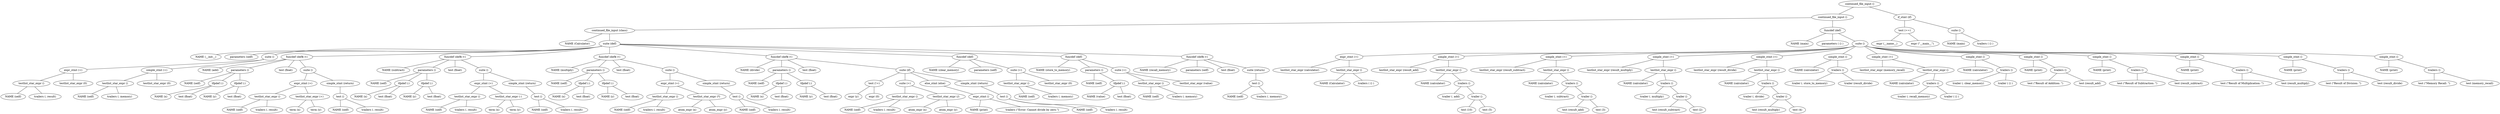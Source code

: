 Graph {
node1 [label="continued_file_input ()"];
node2 [label="continued_file_input ()"];
node3 [label="continued_file_input (class)"];
node4 [label="NAME (Calculator)"];
node5 [label="suite (def)"];
node6 [label="NAME (__init__)"];
node7 [label="parameters (self)"];
node8 [label="suite ()"];
node9 [label="expr_stmt (=)"];
node10 [label="testlist_star_expr ()"];
node11 [label="NAME (self)"];
node12 [label="trailers (. result)"];
node13 [label="testlist_star_expr (0)"];
node14 [label="simple_stmt (=)"];
node15 [label="testlist_star_expr ()"];
node16 [label="NAME (self)"];
node17 [label="trailers (. memory)"];
node18 [label="testlist_star_expr (0)"];
node19 [label="funcdef (def$->)"];
node20 [label="NAME (add)"];
node21 [label="parameters ()"];
node22 [label="NAME (self)"];
node23 [label="tfpdef (:)"];
node24 [label="NAME (x)"];
node25 [label="test (float)"];
node26 [label="tfpdef (:)"];
node27 [label="NAME (y)"];
node28 [label="test (float)"];
node29 [label="test (float)"];
node30 [label="suite ()"];
node31 [label="expr_stmt (=)"];
node32 [label="testlist_star_expr ()"];
node33 [label="NAME (self)"];
node34 [label="trailers (. result)"];
node35 [label="testlist_star_expr (+)"];
node36 [label="term (x)"];
node37 [label="term (y)"];
node38 [label="simple_stmt (return)"];
node39 [label="test ()"];
node40 [label="NAME (self)"];
node41 [label="trailers (. result)"];
node42 [label="funcdef (def$->)"];
node43 [label="NAME (subtract)"];
node44 [label="parameters ()"];
node45 [label="NAME (self)"];
node46 [label="tfpdef (:)"];
node47 [label="NAME (x)"];
node48 [label="test (float)"];
node49 [label="tfpdef (:)"];
node50 [label="NAME (y)"];
node51 [label="test (float)"];
node52 [label="test (float)"];
node53 [label="suite ()"];
node54 [label="expr_stmt (=)"];
node55 [label="testlist_star_expr ()"];
node56 [label="NAME (self)"];
node57 [label="trailers (. result)"];
node58 [label="testlist_star_expr (-)"];
node59 [label="term (x)"];
node60 [label="term (y)"];
node61 [label="simple_stmt (return)"];
node62 [label="test ()"];
node63 [label="NAME (self)"];
node64 [label="trailers (. result)"];
node65 [label="funcdef (def$->)"];
node66 [label="NAME (multiply)"];
node67 [label="parameters ()"];
node68 [label="NAME (self)"];
node69 [label="tfpdef (:)"];
node70 [label="NAME (x)"];
node71 [label="test (float)"];
node72 [label="tfpdef (:)"];
node73 [label="NAME (y)"];
node74 [label="test (float)"];
node75 [label="test (float)"];
node76 [label="suite ()"];
node77 [label="expr_stmt (=)"];
node78 [label="testlist_star_expr ()"];
node79 [label="NAME (self)"];
node80 [label="trailers (. result)"];
node81 [label="testlist_star_expr (*)"];
node82 [label="atom_expr (x)"];
node83 [label="atom_expr (y)"];
node84 [label="simple_stmt (return)"];
node85 [label="test ()"];
node86 [label="NAME (self)"];
node87 [label="trailers (. result)"];
node88 [label="funcdef (def$->)"];
node89 [label="NAME (divide)"];
node90 [label="parameters ()"];
node91 [label="NAME (self)"];
node92 [label="tfpdef (:)"];
node93 [label="NAME (x)"];
node94 [label="test (float)"];
node95 [label="tfpdef (:)"];
node96 [label="NAME (y)"];
node97 [label="test (float)"];
node98 [label="test (float)"];
node99 [label="suite (if)"];
node100 [label="test (!=)"];
node101 [label="expr (y)"];
node102 [label="expr (0)"];
node103 [label="suite (=)"];
node104 [label="testlist_star_expr ()"];
node105 [label="NAME (self)"];
node106 [label="trailers (. result)"];
node107 [label="testlist_star_expr (/)"];
node108 [label="atom_expr (x)"];
node109 [label="atom_expr (y)"];
node110 [label="else_stmt (else)"];
node111 [label="expr_stmt ()"];
node112 [label="NAME (print)"];
node113 [label="trailers (&quot;Error: Cannot divide by zero.&quot;)"];
node114 [label="simple_stmt (return)"];
node115 [label="test ()"];
node116 [label="NAME (self)"];
node117 [label="trailers (. result)"];
node118 [label="funcdef (def)"];
node119 [label="NAME (clear_memory)"];
node120 [label="parameters (self)"];
node121 [label="suite (=)"];
node122 [label="testlist_star_expr ()"];
node123 [label="NAME (self)"];
node124 [label="trailers (. memory)"];
node125 [label="testlist_star_expr (0)"];
node126 [label="funcdef (def)"];
node127 [label="NAME (store_to_memory)"];
node128 [label="parameters ()"];
node129 [label="NAME (self)"];
node130 [label="tfpdef (:)"];
node131 [label="NAME (value)"];
node132 [label="test (float)"];
node133 [label="suite (=)"];
node134 [label="testlist_star_expr ()"];
node135 [label="NAME (self)"];
node136 [label="trailers (. memory)"];
node137 [label="testlist_star_expr (value)"];
node138 [label="funcdef (def$->)"];
node139 [label="NAME (recall_memory)"];
node140 [label="parameters (self)"];
node141 [label="test (float)"];
node142 [label="suite (return)"];
node143 [label="test ()"];
node144 [label="NAME (self)"];
node145 [label="trailers (. memory)"];
node146 [label="funcdef (def)"];
node147 [label="NAME (main)"];
node148 [label="parameters ( () )"];
node149 [label="suite ()"];
node150 [label="expr_stmt (=)"];
node151 [label="testlist_star_expr (calculator)"];
node152 [label="testlist_star_expr ()"];
node153 [label="NAME (Calculator)"];
node154 [label="trailers ( () )"];
node155 [label="simple_stmt (=)"];
node156 [label="testlist_star_expr (result_add)"];
node157 [label="testlist_star_expr ()"];
node158 [label="NAME (calculator)"];
node159 [label="trailers ()"];
node160 [label="trailer (. add)"];
node161 [label="trailer ()"];
node162 [label="test (10)"];
node163 [label="test (5)"];
node164 [label="simple_stmt (=)"];
node165 [label="testlist_star_expr (result_subtract)"];
node166 [label="testlist_star_expr ()"];
node167 [label="NAME (calculator)"];
node168 [label="trailers ()"];
node169 [label="trailer (. subtract)"];
node170 [label="trailer ()"];
node171 [label="test (result_add)"];
node172 [label="test (3)"];
node173 [label="simple_stmt (=)"];
node174 [label="testlist_star_expr (result_multiply)"];
node175 [label="testlist_star_expr ()"];
node176 [label="NAME (calculator)"];
node177 [label="trailers ()"];
node178 [label="trailer (. multiply)"];
node179 [label="trailer ()"];
node180 [label="test (result_subtract)"];
node181 [label="test (2)"];
node182 [label="simple_stmt (=)"];
node183 [label="testlist_star_expr (result_divide)"];
node184 [label="testlist_star_expr ()"];
node185 [label="NAME (calculator)"];
node186 [label="trailers ()"];
node187 [label="trailer (. divide)"];
node188 [label="trailer ()"];
node189 [label="test (result_multiply)"];
node190 [label="test (4)"];
node191 [label="simple_stmt ()"];
node192 [label="NAME (calculator)"];
node193 [label="trailers ()"];
node194 [label="trailer (. store_to_memory)"];
node195 [label="trailer (result_divide)"];
node196 [label="simple_stmt (=)"];
node197 [label="testlist_star_expr (memory_recall)"];
node198 [label="testlist_star_expr ()"];
node199 [label="NAME (calculator)"];
node200 [label="trailers ()"];
node201 [label="trailer (. recall_memory)"];
node202 [label="trailer ( () )"];
node203 [label="simple_stmt ()"];
node204 [label="NAME (calculator)"];
node205 [label="trailers ()"];
node206 [label="trailer (. clear_memory)"];
node207 [label="trailer ( () )"];
node208 [label="simple_stmt ()"];
node209 [label="NAME (print)"];
node210 [label="trailers ()"];
node211 [label="test (&quot;Result of Addition: &quot;)"];
node212 [label="test (result_add)"];
node213 [label="simple_stmt ()"];
node214 [label="NAME (print)"];
node215 [label="trailers ()"];
node216 [label="test (&quot;Result of Subtraction: &quot;)"];
node217 [label="test (result_subtract)"];
node218 [label="simple_stmt ()"];
node219 [label="NAME (print)"];
node220 [label="trailers ()"];
node221 [label="test (&quot;Result of Multiplication: &quot;)"];
node222 [label="test (result_multiply)"];
node223 [label="simple_stmt ()"];
node224 [label="NAME (print)"];
node225 [label="trailers ()"];
node226 [label="test (&quot;Result of Division: &quot;)"];
node227 [label="test (result_divide)"];
node228 [label="simple_stmt ()"];
node229 [label="NAME (print)"];
node230 [label="trailers ()"];
node231 [label="test (&quot;Memory Recall: &quot;)"];
node232 [label="test (memory_recall)"];
node233 [label="if_stmt (if)"];
node234 [label="test (==)"];
node235 [label="expr (__name__)"];
node236 [label="expr (&quot;__main__&quot;)"];
node237 [label="suite ()"];
node238 [label="NAME (main)"];
node239 [label="trailers ( () )"];

node1 -- node2;
node2 -- node3;
node3 -- node4;
node3 -- node5;
node5 -- node6;
node5 -- node7;
node5 -- node8;
node8 -- node9;
node9 -- node10;
node10 -- node11;
node10 -- node12;
node9 -- node13;
node8 -- node14;
node14 -- node15;
node15 -- node16;
node15 -- node17;
node14 -- node18;
node5 -- node19;
node19 -- node20;
node19 -- node21;
node21 -- node22;
node21 -- node23;
node23 -- node24;
node23 -- node25;
node21 -- node26;
node26 -- node27;
node26 -- node28;
node19 -- node29;
node19 -- node30;
node30 -- node31;
node31 -- node32;
node32 -- node33;
node32 -- node34;
node31 -- node35;
node35 -- node36;
node35 -- node37;
node30 -- node38;
node38 -- node39;
node39 -- node40;
node39 -- node41;
node5 -- node42;
node42 -- node43;
node42 -- node44;
node44 -- node45;
node44 -- node46;
node46 -- node47;
node46 -- node48;
node44 -- node49;
node49 -- node50;
node49 -- node51;
node42 -- node52;
node42 -- node53;
node53 -- node54;
node54 -- node55;
node55 -- node56;
node55 -- node57;
node54 -- node58;
node58 -- node59;
node58 -- node60;
node53 -- node61;
node61 -- node62;
node62 -- node63;
node62 -- node64;
node5 -- node65;
node65 -- node66;
node65 -- node67;
node67 -- node68;
node67 -- node69;
node69 -- node70;
node69 -- node71;
node67 -- node72;
node72 -- node73;
node72 -- node74;
node65 -- node75;
node65 -- node76;
node76 -- node77;
node77 -- node78;
node78 -- node79;
node78 -- node80;
node77 -- node81;
node81 -- node82;
node81 -- node83;
node76 -- node84;
node84 -- node85;
node85 -- node86;
node85 -- node87;
node5 -- node88;
node88 -- node89;
node88 -- node90;
node90 -- node91;
node90 -- node92;
node92 -- node93;
node92 -- node94;
node90 -- node95;
node95 -- node96;
node95 -- node97;
node88 -- node98;
node88 -- node99;
node99 -- node100;
node100 -- node101;
node100 -- node102;
node99 -- node103;
node103 -- node104;
node104 -- node105;
node104 -- node106;
node103 -- node107;
node107 -- node108;
node107 -- node109;
node99 -- node110;
node110 -- node111;
node111 -- node112;
node111 -- node113;
node99 -- node114;
node114 -- node115;
node115 -- node116;
node115 -- node117;
node5 -- node118;
node118 -- node119;
node118 -- node120;
node118 -- node121;
node121 -- node122;
node122 -- node123;
node122 -- node124;
node121 -- node125;
node5 -- node126;
node126 -- node127;
node126 -- node128;
node128 -- node129;
node128 -- node130;
node130 -- node131;
node130 -- node132;
node126 -- node133;
node133 -- node134;
node134 -- node135;
node134 -- node136;
node133 -- node137;
node5 -- node138;
node138 -- node139;
node138 -- node140;
node138 -- node141;
node138 -- node142;
node142 -- node143;
node143 -- node144;
node143 -- node145;
node2 -- node146;
node146 -- node147;
node146 -- node148;
node146 -- node149;
node149 -- node150;
node150 -- node151;
node150 -- node152;
node152 -- node153;
node152 -- node154;
node149 -- node155;
node155 -- node156;
node155 -- node157;
node157 -- node158;
node157 -- node159;
node159 -- node160;
node159 -- node161;
node161 -- node162;
node161 -- node163;
node149 -- node164;
node164 -- node165;
node164 -- node166;
node166 -- node167;
node166 -- node168;
node168 -- node169;
node168 -- node170;
node170 -- node171;
node170 -- node172;
node149 -- node173;
node173 -- node174;
node173 -- node175;
node175 -- node176;
node175 -- node177;
node177 -- node178;
node177 -- node179;
node179 -- node180;
node179 -- node181;
node149 -- node182;
node182 -- node183;
node182 -- node184;
node184 -- node185;
node184 -- node186;
node186 -- node187;
node186 -- node188;
node188 -- node189;
node188 -- node190;
node149 -- node191;
node191 -- node192;
node191 -- node193;
node193 -- node194;
node193 -- node195;
node149 -- node196;
node196 -- node197;
node196 -- node198;
node198 -- node199;
node198 -- node200;
node200 -- node201;
node200 -- node202;
node149 -- node203;
node203 -- node204;
node203 -- node205;
node205 -- node206;
node205 -- node207;
node149 -- node208;
node208 -- node209;
node208 -- node210;
node210 -- node211;
node210 -- node212;
node149 -- node213;
node213 -- node214;
node213 -- node215;
node215 -- node216;
node215 -- node217;
node149 -- node218;
node218 -- node219;
node218 -- node220;
node220 -- node221;
node220 -- node222;
node149 -- node223;
node223 -- node224;
node223 -- node225;
node225 -- node226;
node225 -- node227;
node149 -- node228;
node228 -- node229;
node228 -- node230;
node230 -- node231;
node230 -- node232;
node1 -- node233;
node233 -- node234;
node234 -- node235;
node234 -- node236;
node233 -- node237;
node237 -- node238;
node237 -- node239;

}
